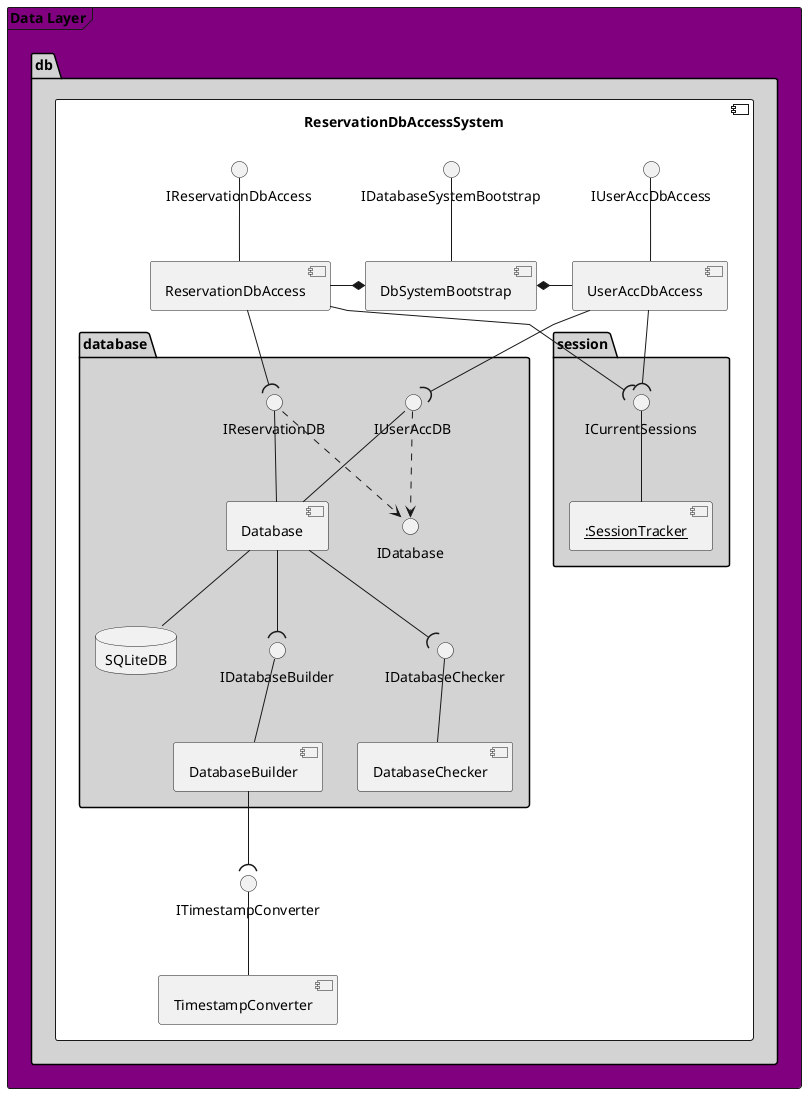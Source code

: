 @startuml

'skinparam linetype ortho
skinparam linetype polyline
'skinparam monochrome true

skinparam package {
    backgroundColor lightgrey
}


frame "Data Layer" #purple {
    package "db" {
        component ReservationDbAccessSystem #white {
            package "database" {
                database SQLiteDB as DB
                IReservationDB -- [Database]
                IUserAccDB -- [Database]
                IReservationDB ..> IDatabase
                IUserAccDB ..> IDatabase
                IDatabaseBuilder -- [DatabaseBuilder]
                IDatabaseChecker -- [DatabaseChecker]

                [Database] -down- DB
                [Database] --( IDatabaseBuilder
                [Database] --( IDatabaseChecker
            }
            package "session" {
                [<u>:SessionTracker] as SessionTracker
                ICurrentSessions -- [SessionTracker]
            }
            IReservationDbAccess -- [ReservationDbAccess]
            IUserAccDbAccess -- [UserAccDbAccess]
            IDatabaseSystemBootstrap -- [DbSystemBootstrap]
            ITimestampConverter -- [TimestampConverter]

            DatabaseBuilder --( ITimestampConverter
            DbSystemBootstrap *-left- ReservationDbAccess
            DbSystemBootstrap *-right- UserAccDbAccess
            ReservationDbAccess --( ICurrentSessions
            ReservationDbAccess --( IReservationDB
            UserAccDbAccess --( IUserAccDB
            UserAccDbAccess --( ICurrentSessions
        }
    }
}

@enduml